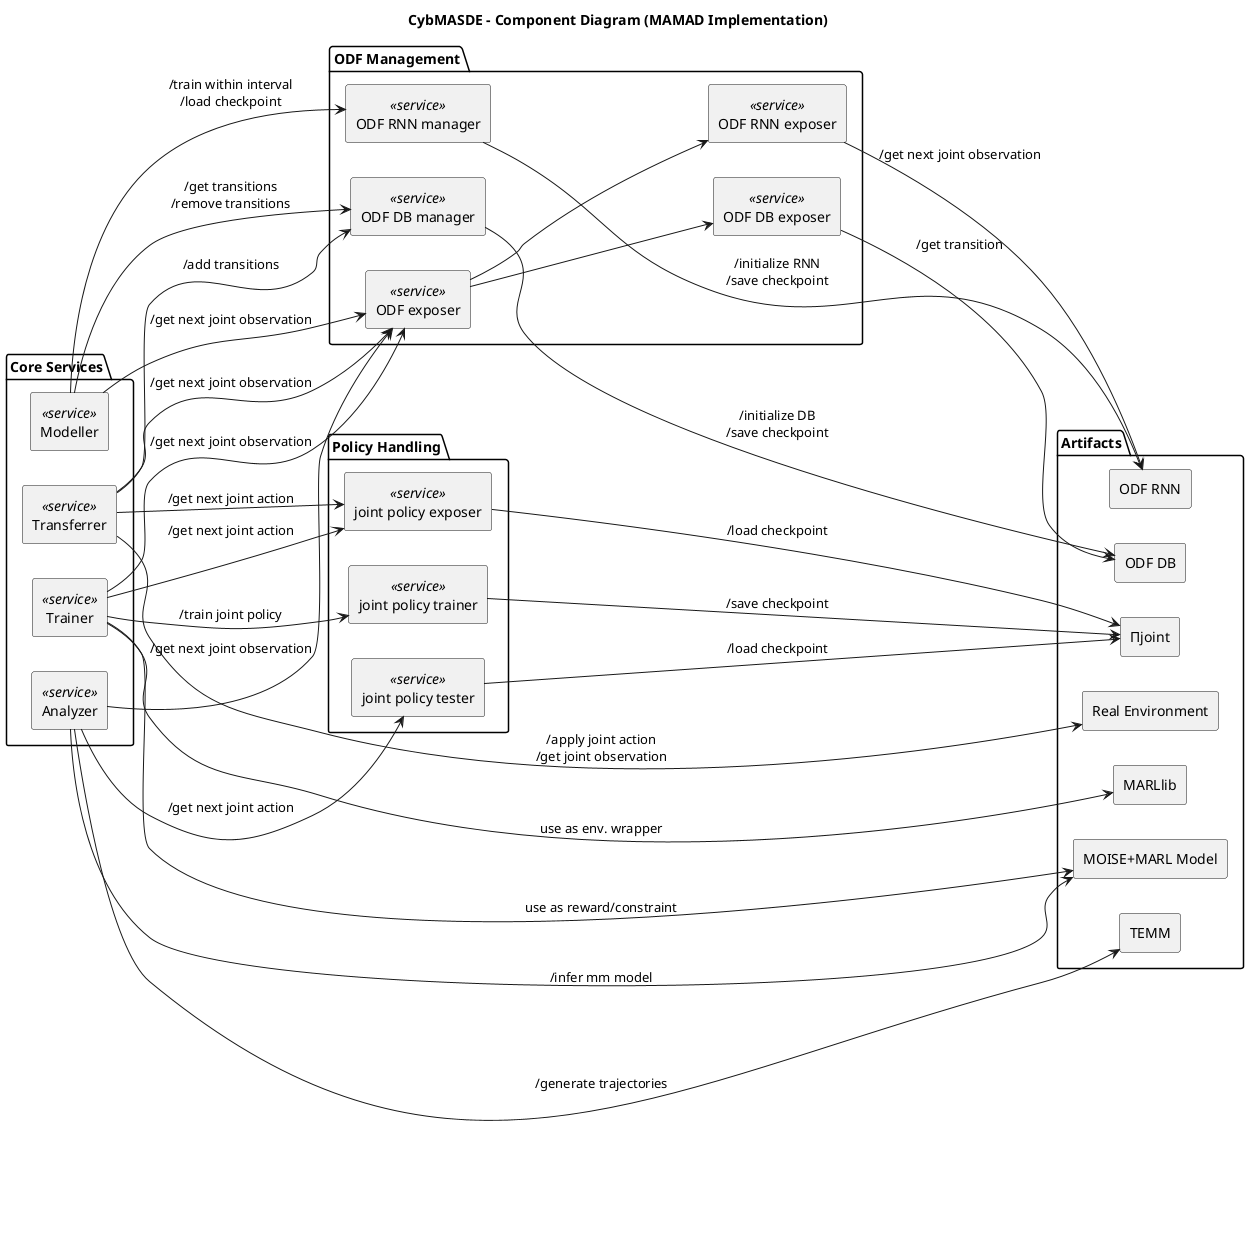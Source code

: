 @startuml
title CybMASDE – Component Diagram (MAMAD Implementation)

left to right direction
skinparam componentStyle rectangle

' === Groupes logiques ===

package "Core Services" {
  component "Transferrer" <<service>>
  component "Modeller" <<service>>
  component "Trainer" <<service>>
  component "Analyzer" <<service>>
}

package "ODF Management" {
  component "ODF DB manager" <<service>>
  component "ODF RNN manager" <<service>>
  component "ODF exposer" <<service>>
  component "ODF DB exposer" <<service>>
  component "ODF RNN exposer" <<service>>
}

package "Policy Handling" {
  component "joint policy trainer" <<service>>
  component "joint policy exposer" <<service>>
  component "joint policy tester" <<service>>
}

package "Artifacts" {
  component "Real Environment"
  component "ODF DB"
  component "ODF RNN"
  component "Πjoint"
  component "MOISE+MARL Model"
  component "MARLlib"
  component "TEMM"
}

' === Liaisons principales ===

"Transferrer" --> "Real Environment" : /apply joint action\n/get joint observation
"Transferrer" --> "joint policy exposer" : /get next joint action
"Transferrer" --> "ODF exposer" : /get next joint observation
"Transferrer" --> "ODF DB manager" : /add transitions

"Modeller" --> "ODF DB manager" : /get transitions\n/remove transitions
"Modeller" --> "ODF RNN manager" : /train within interval\n/load checkpoint
"Modeller" --> "ODF exposer" : /get next joint observation

"Trainer" --> "joint policy trainer" : /train joint policy
"Trainer" --> "joint policy exposer" : /get next joint action
"Trainer" --> "ODF exposer" : /get next joint observation
"Trainer" --> "MOISE+MARL Model" : use as reward/constraint
"Trainer" --> "MARLlib" : use as env. wrapper

"Analyzer" --> "TEMM" : /generate trajectories
"Analyzer" --> "joint policy tester" : /get next joint action
"Analyzer" --> "ODF exposer" : /get next joint observation
"Analyzer" --> "MOISE+MARL Model" : /infer mm model

"ODF DB manager" --> "ODF DB" : /initialize DB\n/save checkpoint
"ODF RNN manager" --> "ODF RNN" : /initialize RNN\n/save checkpoint
"ODF exposer" --> "ODF DB exposer"
"ODF exposer" --> "ODF RNN exposer"
"ODF DB exposer" --> "ODF DB" : /get transition
"ODF RNN exposer" --> "ODF RNN" : /get next joint observation

"joint policy trainer" --> "Πjoint" : /save checkpoint
"joint policy exposer" --> "Πjoint" : /load checkpoint
"joint policy tester" --> "Πjoint" : /load checkpoint

@enduml
